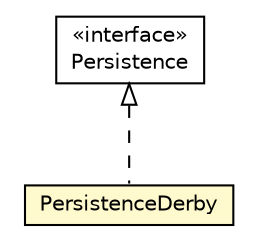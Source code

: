 #!/usr/local/bin/dot
#
# Class diagram 
# Generated by UMLGraph version R5_6-24-gf6e263 (http://www.umlgraph.org/)
#

digraph G {
	edge [fontname="Helvetica",fontsize=10,labelfontname="Helvetica",labelfontsize=10];
	node [fontname="Helvetica",fontsize=10,shape=plaintext];
	nodesep=0.25;
	ranksep=0.5;
	// org.universAAL.ri.api.manager.server.persistence.Persistence
	c6396739 [label=<<table title="org.universAAL.ri.api.manager.server.persistence.Persistence" border="0" cellborder="1" cellspacing="0" cellpadding="2" port="p" href="./Persistence.html">
		<tr><td><table border="0" cellspacing="0" cellpadding="1">
<tr><td align="center" balign="center"> &#171;interface&#187; </td></tr>
<tr><td align="center" balign="center"> Persistence </td></tr>
		</table></td></tr>
		</table>>, URL="./Persistence.html", fontname="Helvetica", fontcolor="black", fontsize=10.0];
	// org.universAAL.ri.api.manager.server.persistence.PersistenceDerby
	c6396740 [label=<<table title="org.universAAL.ri.api.manager.server.persistence.PersistenceDerby" border="0" cellborder="1" cellspacing="0" cellpadding="2" port="p" bgcolor="lemonChiffon" href="./PersistenceDerby.html">
		<tr><td><table border="0" cellspacing="0" cellpadding="1">
<tr><td align="center" balign="center"> PersistenceDerby </td></tr>
		</table></td></tr>
		</table>>, URL="./PersistenceDerby.html", fontname="Helvetica", fontcolor="black", fontsize=10.0];
	//org.universAAL.ri.api.manager.server.persistence.PersistenceDerby implements org.universAAL.ri.api.manager.server.persistence.Persistence
	c6396739:p -> c6396740:p [dir=back,arrowtail=empty,style=dashed];
}

